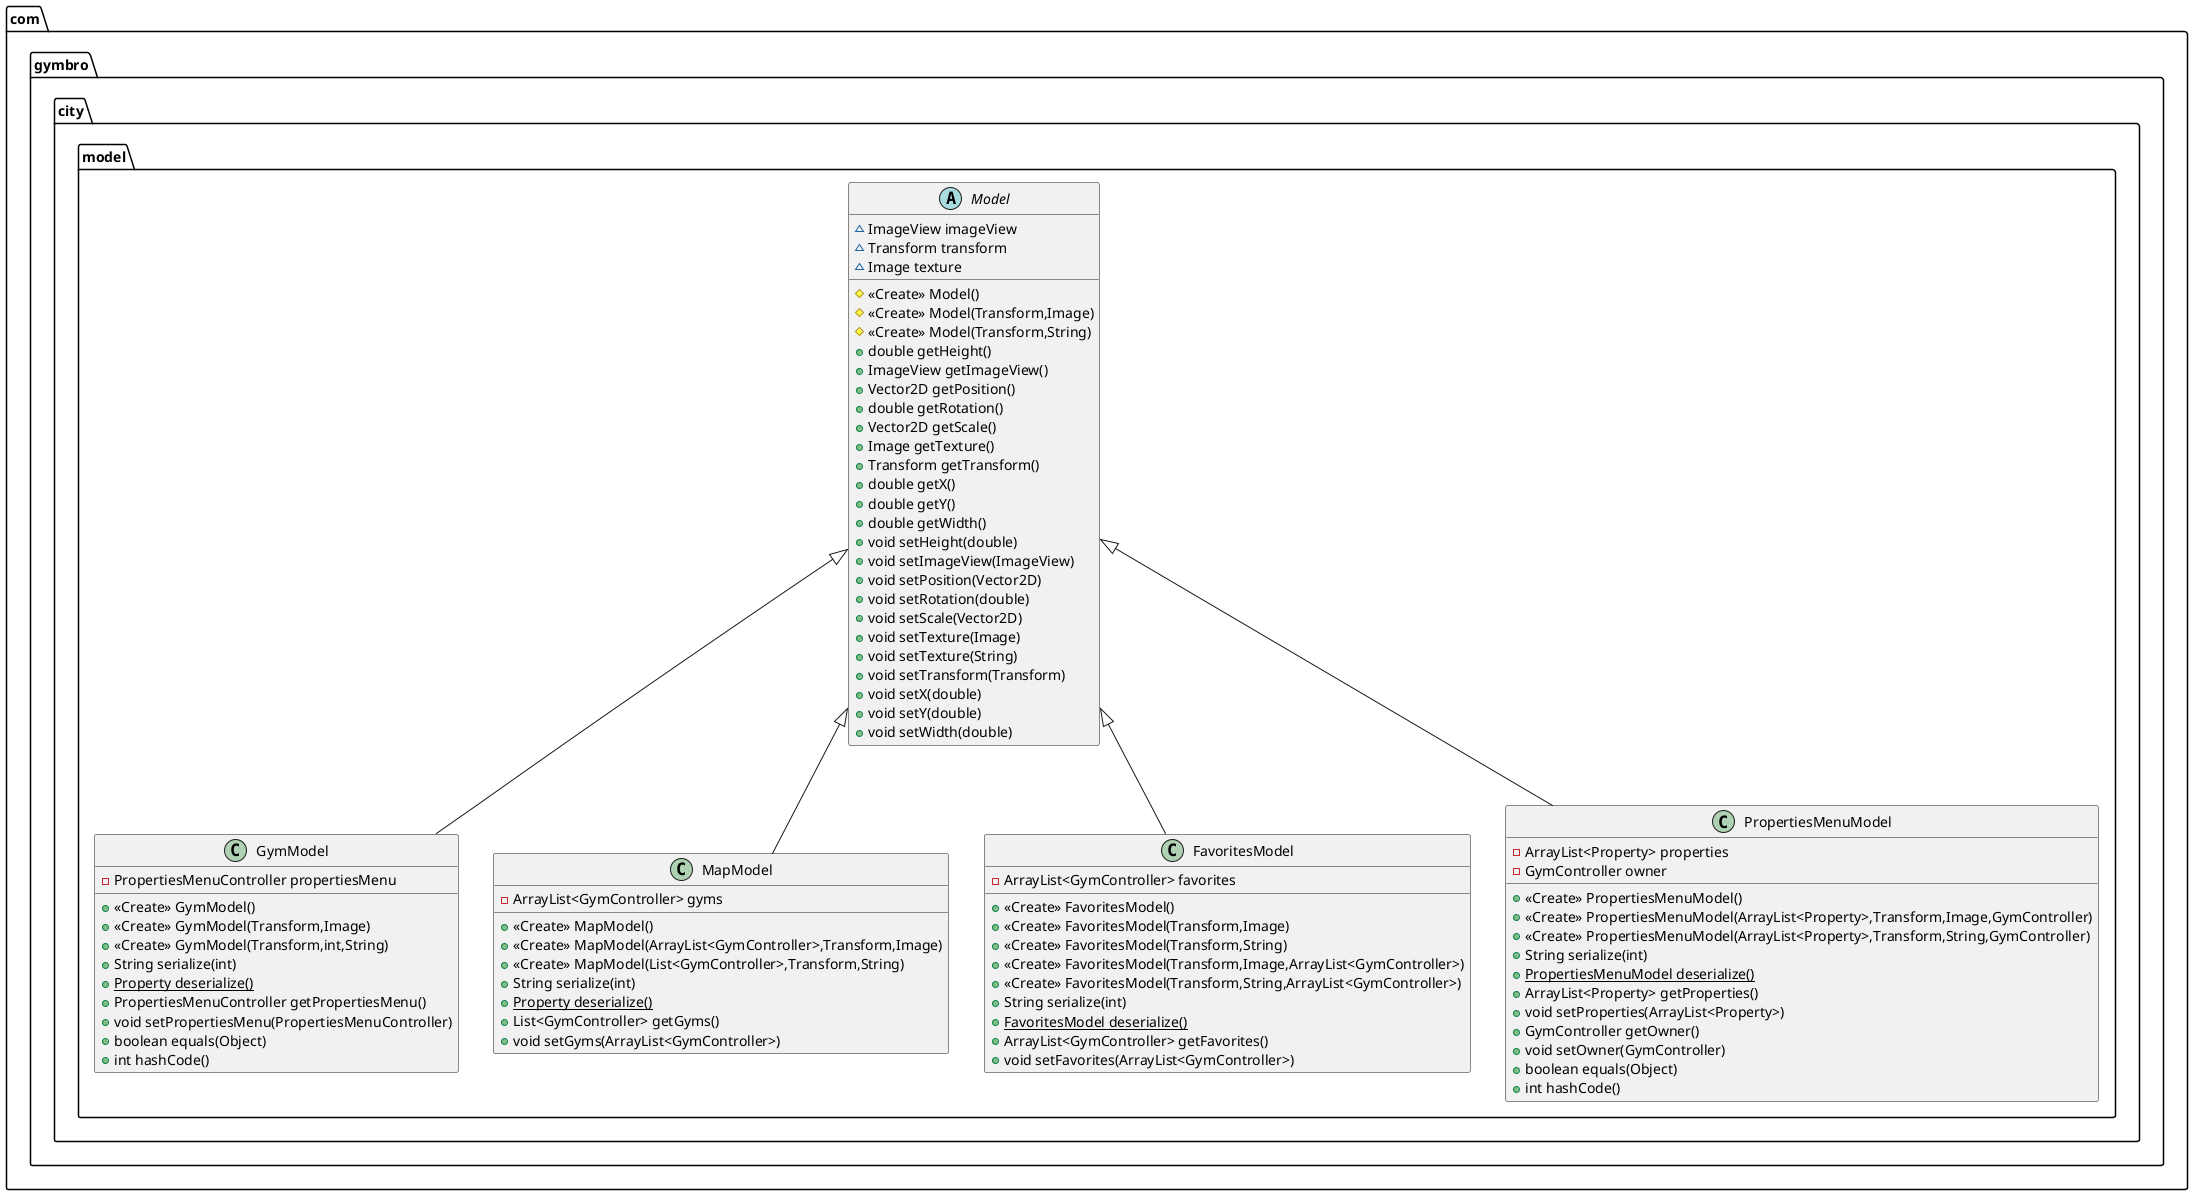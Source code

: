 @startuml
class com.gymbro.city.model.GymModel {
- PropertiesMenuController propertiesMenu
+ <<Create>> GymModel()
+ <<Create>> GymModel(Transform,Image)
+ <<Create>> GymModel(Transform,int,String)
+ String serialize(int)
+ {static} Property deserialize()
+ PropertiesMenuController getPropertiesMenu()
+ void setPropertiesMenu(PropertiesMenuController)
+ boolean equals(Object)
+ int hashCode()
}
abstract class com.gymbro.city.model.Model {
~ ImageView imageView
~ Transform transform
~ Image texture
# <<Create>> Model()
# <<Create>> Model(Transform,Image)
# <<Create>> Model(Transform,String)
+ double getHeight()
+ ImageView getImageView()
+ Vector2D getPosition()
+ double getRotation()
+ Vector2D getScale()
+ Image getTexture()
+ Transform getTransform()
+ double getX()
+ double getY()
+ double getWidth()
+ void setHeight(double)
+ void setImageView(ImageView)
+ void setPosition(Vector2D)
+ void setRotation(double)
+ void setScale(Vector2D)
+ void setTexture(Image)
+ void setTexture(String)
+ void setTransform(Transform)
+ void setX(double)
+ void setY(double)
+ void setWidth(double)
}
class com.gymbro.city.model.MapModel {
- ArrayList<GymController> gyms
+ <<Create>> MapModel()
+ <<Create>> MapModel(ArrayList<GymController>,Transform,Image)
+ <<Create>> MapModel(List<GymController>,Transform,String)
+ String serialize(int)
+ {static} Property deserialize()
+ List<GymController> getGyms()
+ void setGyms(ArrayList<GymController>)
}
class com.gymbro.city.model.FavoritesModel {
- ArrayList<GymController> favorites
+ <<Create>> FavoritesModel()
+ <<Create>> FavoritesModel(Transform,Image)
+ <<Create>> FavoritesModel(Transform,String)
+ <<Create>> FavoritesModel(Transform,Image,ArrayList<GymController>)
+ <<Create>> FavoritesModel(Transform,String,ArrayList<GymController>)
+ String serialize(int)
+ {static} FavoritesModel deserialize()
+ ArrayList<GymController> getFavorites()
+ void setFavorites(ArrayList<GymController>)
}
class com.gymbro.city.model.PropertiesMenuModel {
- ArrayList<Property> properties
- GymController owner
+ <<Create>> PropertiesMenuModel()
+ <<Create>> PropertiesMenuModel(ArrayList<Property>,Transform,Image,GymController)
+ <<Create>> PropertiesMenuModel(ArrayList<Property>,Transform,String,GymController)
+ String serialize(int)
+ {static} PropertiesMenuModel deserialize()
+ ArrayList<Property> getProperties()
+ void setProperties(ArrayList<Property>)
+ GymController getOwner()
+ void setOwner(GymController)
+ boolean equals(Object)
+ int hashCode()
}

com.gymbro.city.model.Model <|-- com.gymbro.city.model.GymModel
com.gymbro.city.model.Model <|-- com.gymbro.city.model.MapModel
com.gymbro.city.model.Model <|-- com.gymbro.city.model.FavoritesModel
com.gymbro.city.model.Model <|-- com.gymbro.city.model.PropertiesMenuModel
@enduml